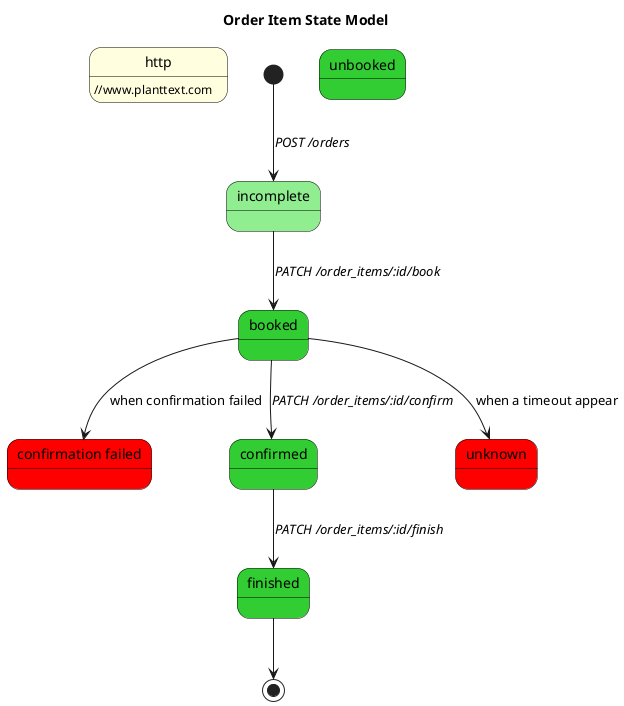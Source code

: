 @startuml

' in order to change this diagram, please got to 
http://www.planttext.com
' http://plantuml.com/en/state-diagram
	
skinparam state {
  StartColor Black
  EndColor Black
  BackgroundColor LightYellow
  BackgroundColor<<OrderIncomplete>> LightGreen
  BackgroundColor<<OrderProcessing>> LimeGreen
  BackgroundColor<<OrderProcessed>> Green
  BackgroundColor<<OrderErrored>> Red
  BorderColor Black
}

title Order Item State Model
state "incomplete" as Incomplete <<OrderIncomplete>>
state "booked" as Booked <<OrderProcessing>>	
state "unbooked" as Unbooked <<OrderProcessing>>
state "confirmation failed" as ConfirmationFailed <<OrderErrored>>
state "confirmed" as Confirmed <<OrderProcessing>>
state "finished" as Finished <<OrderProcessing>>
state "unknown" as Unknown <<OrderErrored>>

' nominal case
[*] -down-> Incomplete : //POST /orders//
Incomplete -down-> Booked : //PATCH /order_items/:id/book//
Booked -down-> Confirmed : //PATCH /order_items/:id/confirm//
Confirmed -down-> Finished : //PATCH /order_items/:id/finish//
Finished -down-> [*]


' non nominal case
Booked --> ConfirmationFailed : when confirmation failed
Booked --> Unknown : when a timeout appear

' notes

@enduml
